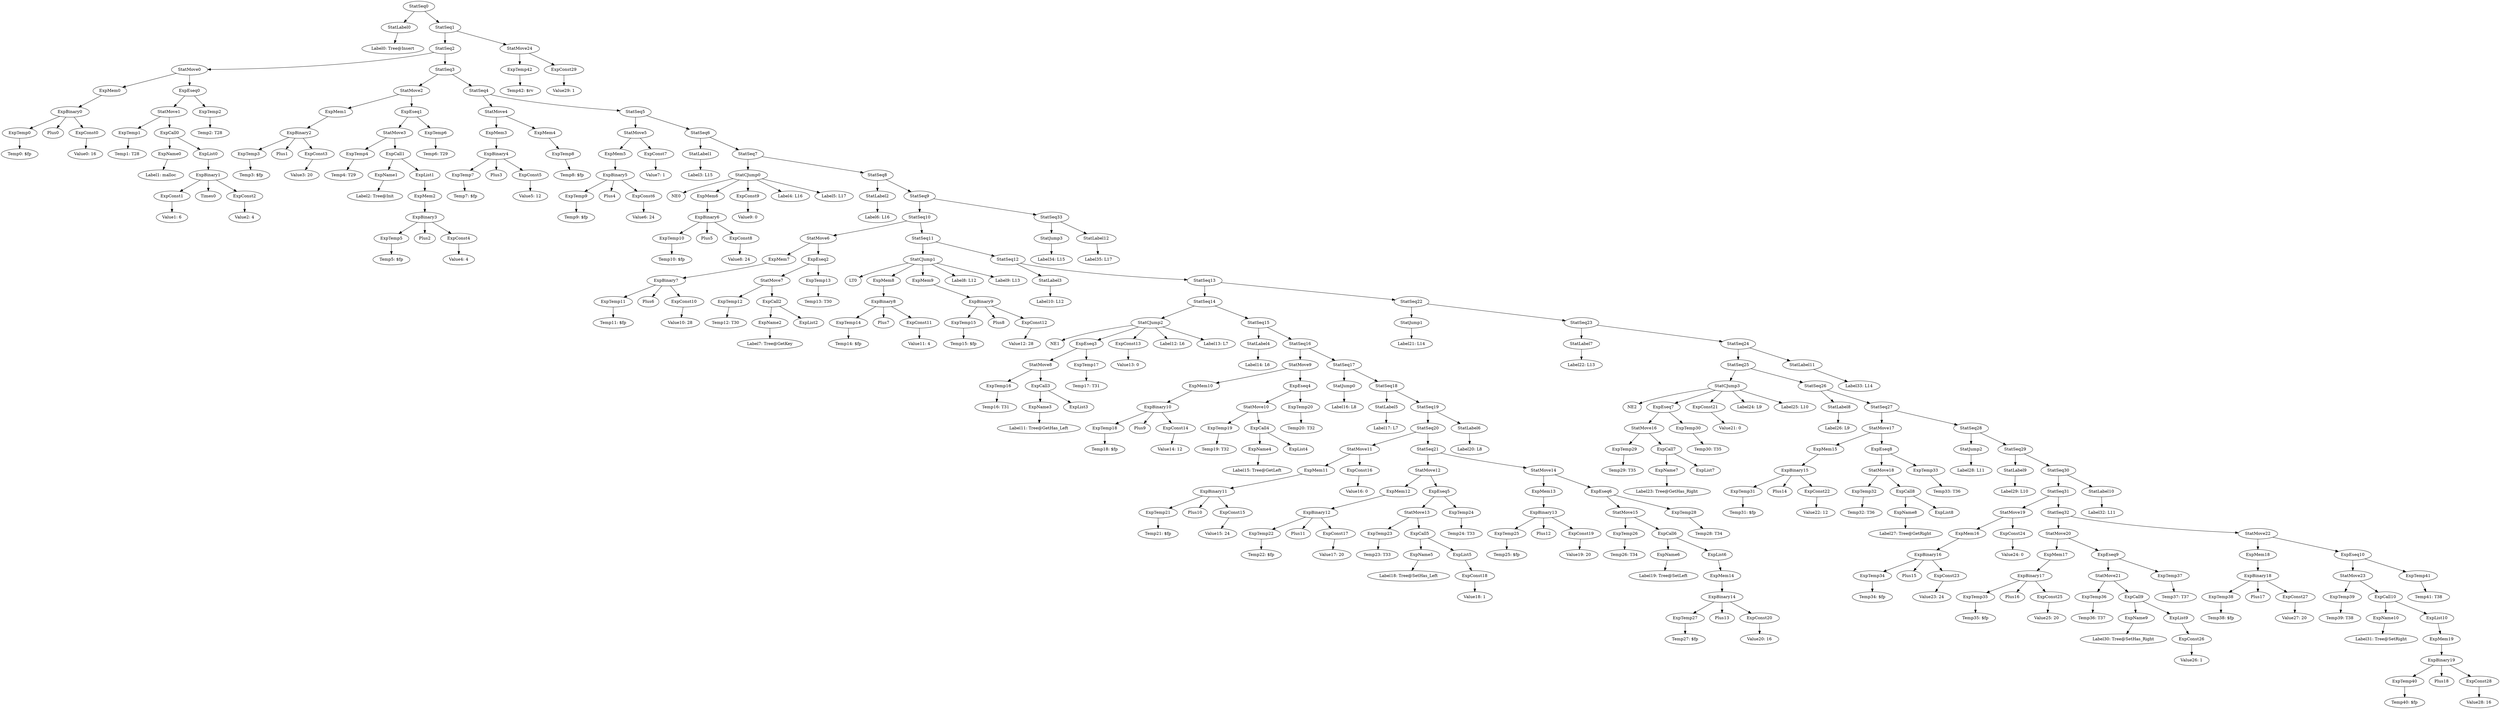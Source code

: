 digraph {
	ordering = out;
	ExpConst29 -> "Value29: 1";
	StatMove24 -> ExpTemp42;
	StatMove24 -> ExpConst29;
	ExpTemp42 -> "Temp42: $rv";
	StatJump3 -> "Label34: L15";
	StatSeq9 -> StatSeq10;
	StatSeq9 -> StatSeq33;
	StatLabel11 -> "Label33: L14";
	StatSeq24 -> StatSeq25;
	StatSeq24 -> StatLabel11;
	StatLabel10 -> "Label32: L11";
	StatSeq1 -> StatSeq2;
	StatSeq1 -> StatMove24;
	StatSeq30 -> StatSeq31;
	StatSeq30 -> StatLabel10;
	ExpTemp41 -> "Temp41: T38";
	ExpEseq10 -> StatMove23;
	ExpEseq10 -> ExpTemp41;
	ExpList10 -> ExpMem19;
	ExpBinary19 -> ExpTemp40;
	ExpBinary19 -> Plus18;
	ExpBinary19 -> ExpConst28;
	ExpCall10 -> ExpName10;
	ExpCall10 -> ExpList10;
	ExpName10 -> "Label31: Tree@SetRight";
	ExpTemp39 -> "Temp39: T38";
	StatMove22 -> ExpMem18;
	StatMove22 -> ExpEseq10;
	ExpConst27 -> "Value27: 20";
	ExpTemp37 -> "Temp37: T37";
	ExpEseq9 -> StatMove21;
	ExpEseq9 -> ExpTemp37;
	ExpCall9 -> ExpName9;
	ExpCall9 -> ExpList9;
	ExpTemp23 -> "Temp23: T33";
	StatSeq13 -> StatSeq14;
	StatSeq13 -> StatSeq22;
	ExpTemp32 -> "Temp32: T36";
	ExpConst11 -> "Value11: 4";
	StatMove12 -> ExpMem12;
	StatMove12 -> ExpEseq5;
	ExpConst19 -> "Value19: 20";
	StatCJump1 -> LT0;
	StatCJump1 -> ExpMem8;
	StatCJump1 -> ExpMem9;
	StatCJump1 -> "Label8: L12";
	StatCJump1 -> "Label9: L13";
	ExpCall3 -> ExpName3;
	ExpCall3 -> ExpList3;
	ExpConst25 -> "Value25: 20";
	ExpTemp13 -> "Temp13: T30";
	ExpEseq2 -> StatMove7;
	ExpEseq2 -> ExpTemp13;
	ExpTemp1 -> "Temp1: T28";
	ExpList1 -> ExpMem2;
	ExpBinary4 -> ExpTemp7;
	ExpBinary4 -> Plus3;
	ExpBinary4 -> ExpConst5;
	StatMove23 -> ExpTemp39;
	StatMove23 -> ExpCall10;
	ExpTemp35 -> "Temp35: $fp";
	StatLabel2 -> "Label6: L16";
	StatMove5 -> ExpMem5;
	StatMove5 -> ExpConst7;
	ExpName2 -> "Label7: Tree@GetKey";
	StatSeq7 -> StatCJump0;
	StatSeq7 -> StatSeq8;
	StatSeq16 -> StatMove9;
	StatSeq16 -> StatSeq17;
	StatCJump2 -> NE1;
	StatCJump2 -> ExpEseq3;
	StatCJump2 -> ExpConst13;
	StatCJump2 -> "Label12: L6";
	StatCJump2 -> "Label13: L7";
	ExpTemp16 -> "Temp16: T31";
	ExpBinary6 -> ExpTemp10;
	ExpBinary6 -> Plus5;
	ExpBinary6 -> ExpConst8;
	ExpTemp10 -> "Temp10: $fp";
	ExpMem10 -> ExpBinary10;
	ExpCall6 -> ExpName6;
	ExpCall6 -> ExpList6;
	ExpMem8 -> ExpBinary8;
	StatSeq6 -> StatLabel1;
	StatSeq6 -> StatSeq7;
	StatMove17 -> ExpMem15;
	StatMove17 -> ExpEseq8;
	StatLabel1 -> "Label3: L15";
	StatLabel4 -> "Label14: L6";
	StatSeq23 -> StatLabel7;
	StatSeq23 -> StatSeq24;
	StatSeq5 -> StatMove5;
	StatSeq5 -> StatSeq6;
	StatSeq2 -> StatMove0;
	StatSeq2 -> StatSeq3;
	ExpTemp2 -> "Temp2: T28";
	ExpEseq0 -> StatMove1;
	ExpEseq0 -> ExpTemp2;
	ExpTemp11 -> "Temp11: $fp";
	StatCJump0 -> NE0;
	StatCJump0 -> ExpMem6;
	StatCJump0 -> ExpConst9;
	StatCJump0 -> "Label4: L16";
	StatCJump0 -> "Label5: L17";
	ExpTemp17 -> "Temp17: T31";
	ExpConst3 -> "Value3: 20";
	ExpCall0 -> ExpName0;
	ExpCall0 -> ExpList0;
	ExpTemp12 -> "Temp12: T30";
	ExpTemp14 -> "Temp14: $fp";
	StatLabel6 -> "Label20: L8";
	ExpConst23 -> "Value23: 24";
	ExpTemp33 -> "Temp33: T36";
	StatJump1 -> "Label21: L14";
	StatLabel12 -> "Label35: L17";
	ExpBinary0 -> ExpTemp0;
	ExpBinary0 -> Plus0;
	ExpBinary0 -> ExpConst0;
	ExpBinary11 -> ExpTemp21;
	ExpBinary11 -> Plus10;
	ExpBinary11 -> ExpConst15;
	ExpBinary14 -> ExpTemp27;
	ExpBinary14 -> Plus13;
	ExpBinary14 -> ExpConst20;
	StatMove0 -> ExpMem0;
	StatMove0 -> ExpEseq0;
	StatSeq8 -> StatLabel2;
	StatSeq8 -> StatSeq9;
	StatSeq0 -> StatLabel0;
	StatSeq0 -> StatSeq1;
	ExpTemp5 -> "Temp5: $fp";
	ExpBinary17 -> ExpTemp35;
	ExpBinary17 -> Plus16;
	ExpBinary17 -> ExpConst25;
	ExpMem5 -> ExpBinary5;
	ExpMem16 -> ExpBinary16;
	ExpBinary2 -> ExpTemp3;
	ExpBinary2 -> Plus1;
	ExpBinary2 -> ExpConst3;
	ExpTemp19 -> "Temp19: T32";
	StatSeq17 -> StatJump0;
	StatSeq17 -> StatSeq18;
	ExpMem9 -> ExpBinary9;
	ExpConst6 -> "Value6: 24";
	ExpMem1 -> ExpBinary2;
	ExpBinary1 -> ExpConst1;
	ExpBinary1 -> Times0;
	ExpBinary1 -> ExpConst2;
	ExpConst10 -> "Value10: 28";
	ExpConst1 -> "Value1: 6";
	ExpName3 -> "Label11: Tree@GetHas_Left";
	ExpList6 -> ExpMem14;
	StatMove1 -> ExpTemp1;
	StatMove1 -> ExpCall0;
	ExpConst12 -> "Value12: 28";
	ExpBinary9 -> ExpTemp15;
	ExpBinary9 -> Plus8;
	ExpBinary9 -> ExpConst12;
	ExpTemp8 -> "Temp8: $fp";
	ExpMem15 -> ExpBinary15;
	ExpName0 -> "Label1: malloc";
	ExpConst8 -> "Value8: 24";
	ExpTemp20 -> "Temp20: T32";
	ExpName8 -> "Label27: Tree@GetRight";
	StatMove2 -> ExpMem1;
	StatMove2 -> ExpEseq1;
	ExpBinary13 -> ExpTemp25;
	ExpBinary13 -> Plus12;
	ExpBinary13 -> ExpConst19;
	StatSeq12 -> StatLabel3;
	StatSeq12 -> StatSeq13;
	ExpTemp4 -> "Temp4: T29";
	StatLabel5 -> "Label17: L7";
	ExpEseq3 -> StatMove8;
	ExpEseq3 -> ExpTemp17;
	ExpTemp25 -> "Temp25: $fp";
	ExpName9 -> "Label30: Tree@SetHas_Right";
	StatMove7 -> ExpTemp12;
	StatMove7 -> ExpCall2;
	ExpTemp7 -> "Temp7: $fp";
	StatLabel0 -> "Label0: Tree@Insert";
	ExpConst24 -> "Value24: 0";
	ExpTemp15 -> "Temp15: $fp";
	StatSeq32 -> StatMove20;
	StatSeq32 -> StatMove22;
	StatMove8 -> ExpTemp16;
	StatMove8 -> ExpCall3;
	ExpTemp28 -> "Temp28: T34";
	ExpTemp0 -> "Temp0: $fp";
	StatMove19 -> ExpMem16;
	StatMove19 -> ExpConst24;
	StatSeq10 -> StatMove6;
	StatSeq10 -> StatSeq11;
	StatMove13 -> ExpTemp23;
	StatMove13 -> ExpCall5;
	ExpName1 -> "Label2: Tree@Init";
	ExpMem19 -> ExpBinary19;
	ExpCall1 -> ExpName1;
	ExpCall1 -> ExpList1;
	ExpCall2 -> ExpName2;
	ExpCall2 -> ExpList2;
	ExpConst2 -> "Value2: 4";
	ExpTemp40 -> "Temp40: $fp";
	ExpBinary3 -> ExpTemp5;
	ExpBinary3 -> Plus2;
	ExpBinary3 -> ExpConst4;
	ExpConst13 -> "Value13: 0";
	ExpMem7 -> ExpBinary7;
	StatMove15 -> ExpTemp26;
	StatMove15 -> ExpCall6;
	ExpConst4 -> "Value4: 4";
	ExpBinary8 -> ExpTemp14;
	ExpBinary8 -> Plus7;
	ExpBinary8 -> ExpConst11;
	ExpConst5 -> "Value5: 12";
	StatSeq26 -> StatLabel8;
	StatSeq26 -> StatSeq27;
	StatSeq33 -> StatJump3;
	StatSeq33 -> StatLabel12;
	StatSeq15 -> StatLabel4;
	StatSeq15 -> StatSeq16;
	StatSeq3 -> StatMove2;
	StatSeq3 -> StatSeq4;
	ExpConst0 -> "Value0: 16";
	ExpCall4 -> ExpName4;
	ExpCall4 -> ExpList4;
	ExpMem2 -> ExpBinary3;
	StatSeq11 -> StatCJump1;
	StatSeq11 -> StatSeq12;
	ExpBinary15 -> ExpTemp31;
	ExpBinary15 -> Plus14;
	ExpBinary15 -> ExpConst22;
	StatSeq20 -> StatMove11;
	StatSeq20 -> StatSeq21;
	ExpBinary7 -> ExpTemp11;
	ExpBinary7 -> Plus6;
	ExpBinary7 -> ExpConst10;
	ExpBinary5 -> ExpTemp9;
	ExpBinary5 -> Plus4;
	ExpBinary5 -> ExpConst6;
	ExpConst28 -> "Value28: 16";
	ExpTemp18 -> "Temp18: $fp";
	ExpBinary10 -> ExpTemp18;
	ExpBinary10 -> Plus9;
	ExpBinary10 -> ExpConst14;
	ExpConst9 -> "Value9: 0";
	ExpConst14 -> "Value14: 12";
	StatMove4 -> ExpMem3;
	StatMove4 -> ExpMem4;
	StatMove9 -> ExpMem10;
	StatMove9 -> ExpEseq4;
	ExpMem4 -> ExpTemp8;
	StatMove10 -> ExpTemp19;
	StatMove10 -> ExpCall4;
	ExpName4 -> "Label15: Tree@GetLeft";
	ExpMem3 -> ExpBinary4;
	ExpEseq4 -> StatMove10;
	ExpEseq4 -> ExpTemp20;
	ExpEseq1 -> StatMove3;
	ExpEseq1 -> ExpTemp6;
	StatJump0 -> "Label16: L8";
	ExpName7 -> "Label23: Tree@GetHas_Right";
	StatLabel3 -> "Label10: L12";
	StatSeq18 -> StatLabel5;
	StatSeq18 -> StatSeq19;
	ExpConst7 -> "Value7: 1";
	ExpTemp21 -> "Temp21: $fp";
	ExpConst15 -> "Value15: 24";
	ExpCall8 -> ExpName8;
	ExpCall8 -> ExpList8;
	ExpMem11 -> ExpBinary11;
	StatMove11 -> ExpMem11;
	StatMove11 -> ExpConst16;
	ExpMem6 -> ExpBinary6;
	ExpConst16 -> "Value16: 0";
	ExpTemp22 -> "Temp22: $fp";
	StatMove6 -> ExpMem7;
	StatMove6 -> ExpEseq2;
	ExpBinary12 -> ExpTemp22;
	ExpBinary12 -> Plus11;
	ExpBinary12 -> ExpConst17;
	ExpName5 -> "Label18: Tree@SetHas_Left";
	ExpConst26 -> "Value26: 1";
	ExpConst18 -> "Value18: 1";
	ExpConst17 -> "Value17: 20";
	ExpMem12 -> ExpBinary12;
	StatMove16 -> ExpTemp29;
	StatMove16 -> ExpCall7;
	ExpCall5 -> ExpName5;
	ExpCall5 -> ExpList5;
	ExpMem18 -> ExpBinary18;
	ExpEseq5 -> StatMove13;
	ExpEseq5 -> ExpTemp24;
	StatSeq28 -> StatJump2;
	StatSeq28 -> StatSeq29;
	ExpTemp31 -> "Temp31: $fp";
	ExpList5 -> ExpConst18;
	ExpTemp24 -> "Temp24: T33";
	ExpEseq6 -> StatMove15;
	ExpEseq6 -> ExpTemp28;
	StatSeq21 -> StatMove12;
	StatSeq21 -> StatMove14;
	StatSeq14 -> StatCJump2;
	StatSeq14 -> StatSeq15;
	ExpMem13 -> ExpBinary13;
	StatMove14 -> ExpMem13;
	StatMove14 -> ExpEseq6;
	ExpCall7 -> ExpName7;
	ExpCall7 -> ExpList7;
	ExpTemp26 -> "Temp26: T34";
	ExpTemp38 -> "Temp38: $fp";
	ExpName6 -> "Label19: Tree@SetLeft";
	ExpTemp27 -> "Temp27: $fp";
	StatSeq31 -> StatMove19;
	StatSeq31 -> StatSeq32;
	ExpMem14 -> ExpBinary14;
	StatSeq19 -> StatSeq20;
	StatSeq19 -> StatLabel6;
	StatSeq22 -> StatJump1;
	StatSeq22 -> StatSeq23;
	ExpList9 -> ExpConst26;
	StatCJump3 -> NE2;
	StatCJump3 -> ExpEseq7;
	StatCJump3 -> ExpConst21;
	StatCJump3 -> "Label24: L9";
	StatCJump3 -> "Label25: L10";
	ExpTemp29 -> "Temp29: T35";
	ExpBinary16 -> ExpTemp34;
	ExpBinary16 -> Plus15;
	ExpBinary16 -> ExpConst23;
	ExpTemp30 -> "Temp30: T35";
	ExpConst21 -> "Value21: 0";
	StatMove3 -> ExpTemp4;
	StatMove3 -> ExpCall1;
	ExpEseq7 -> StatMove16;
	ExpEseq7 -> ExpTemp30;
	StatSeq25 -> StatCJump3;
	StatSeq25 -> StatSeq26;
	ExpBinary18 -> ExpTemp38;
	ExpBinary18 -> Plus17;
	ExpBinary18 -> ExpConst27;
	ExpTemp3 -> "Temp3: $fp";
	ExpTemp6 -> "Temp6: T29";
	StatLabel8 -> "Label26: L9";
	ExpList0 -> ExpBinary1;
	ExpConst22 -> "Value22: 12";
	StatMove18 -> ExpTemp32;
	StatMove18 -> ExpCall8;
	ExpEseq8 -> StatMove18;
	ExpEseq8 -> ExpTemp33;
	ExpTemp9 -> "Temp9: $fp";
	StatSeq27 -> StatMove17;
	StatSeq27 -> StatSeq28;
	StatJump2 -> "Label28: L11";
	StatLabel9 -> "Label29: L10";
	ExpConst20 -> "Value20: 16";
	StatSeq29 -> StatLabel9;
	StatSeq29 -> StatSeq30;
	StatLabel7 -> "Label22: L13";
	ExpTemp34 -> "Temp34: $fp";
	ExpMem17 -> ExpBinary17;
	StatMove20 -> ExpMem17;
	StatMove20 -> ExpEseq9;
	StatSeq4 -> StatMove4;
	StatSeq4 -> StatSeq5;
	ExpMem0 -> ExpBinary0;
	ExpTemp36 -> "Temp36: T37";
	StatMove21 -> ExpTemp36;
	StatMove21 -> ExpCall9;
}

